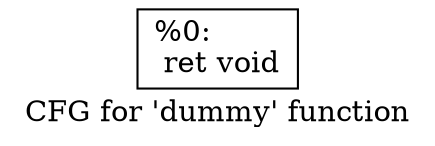 digraph "CFG for 'dummy' function" {
	label="CFG for 'dummy' function";

	Node0x97d310 [shape=record,label="{%0:\l  ret void\l}"];
}
